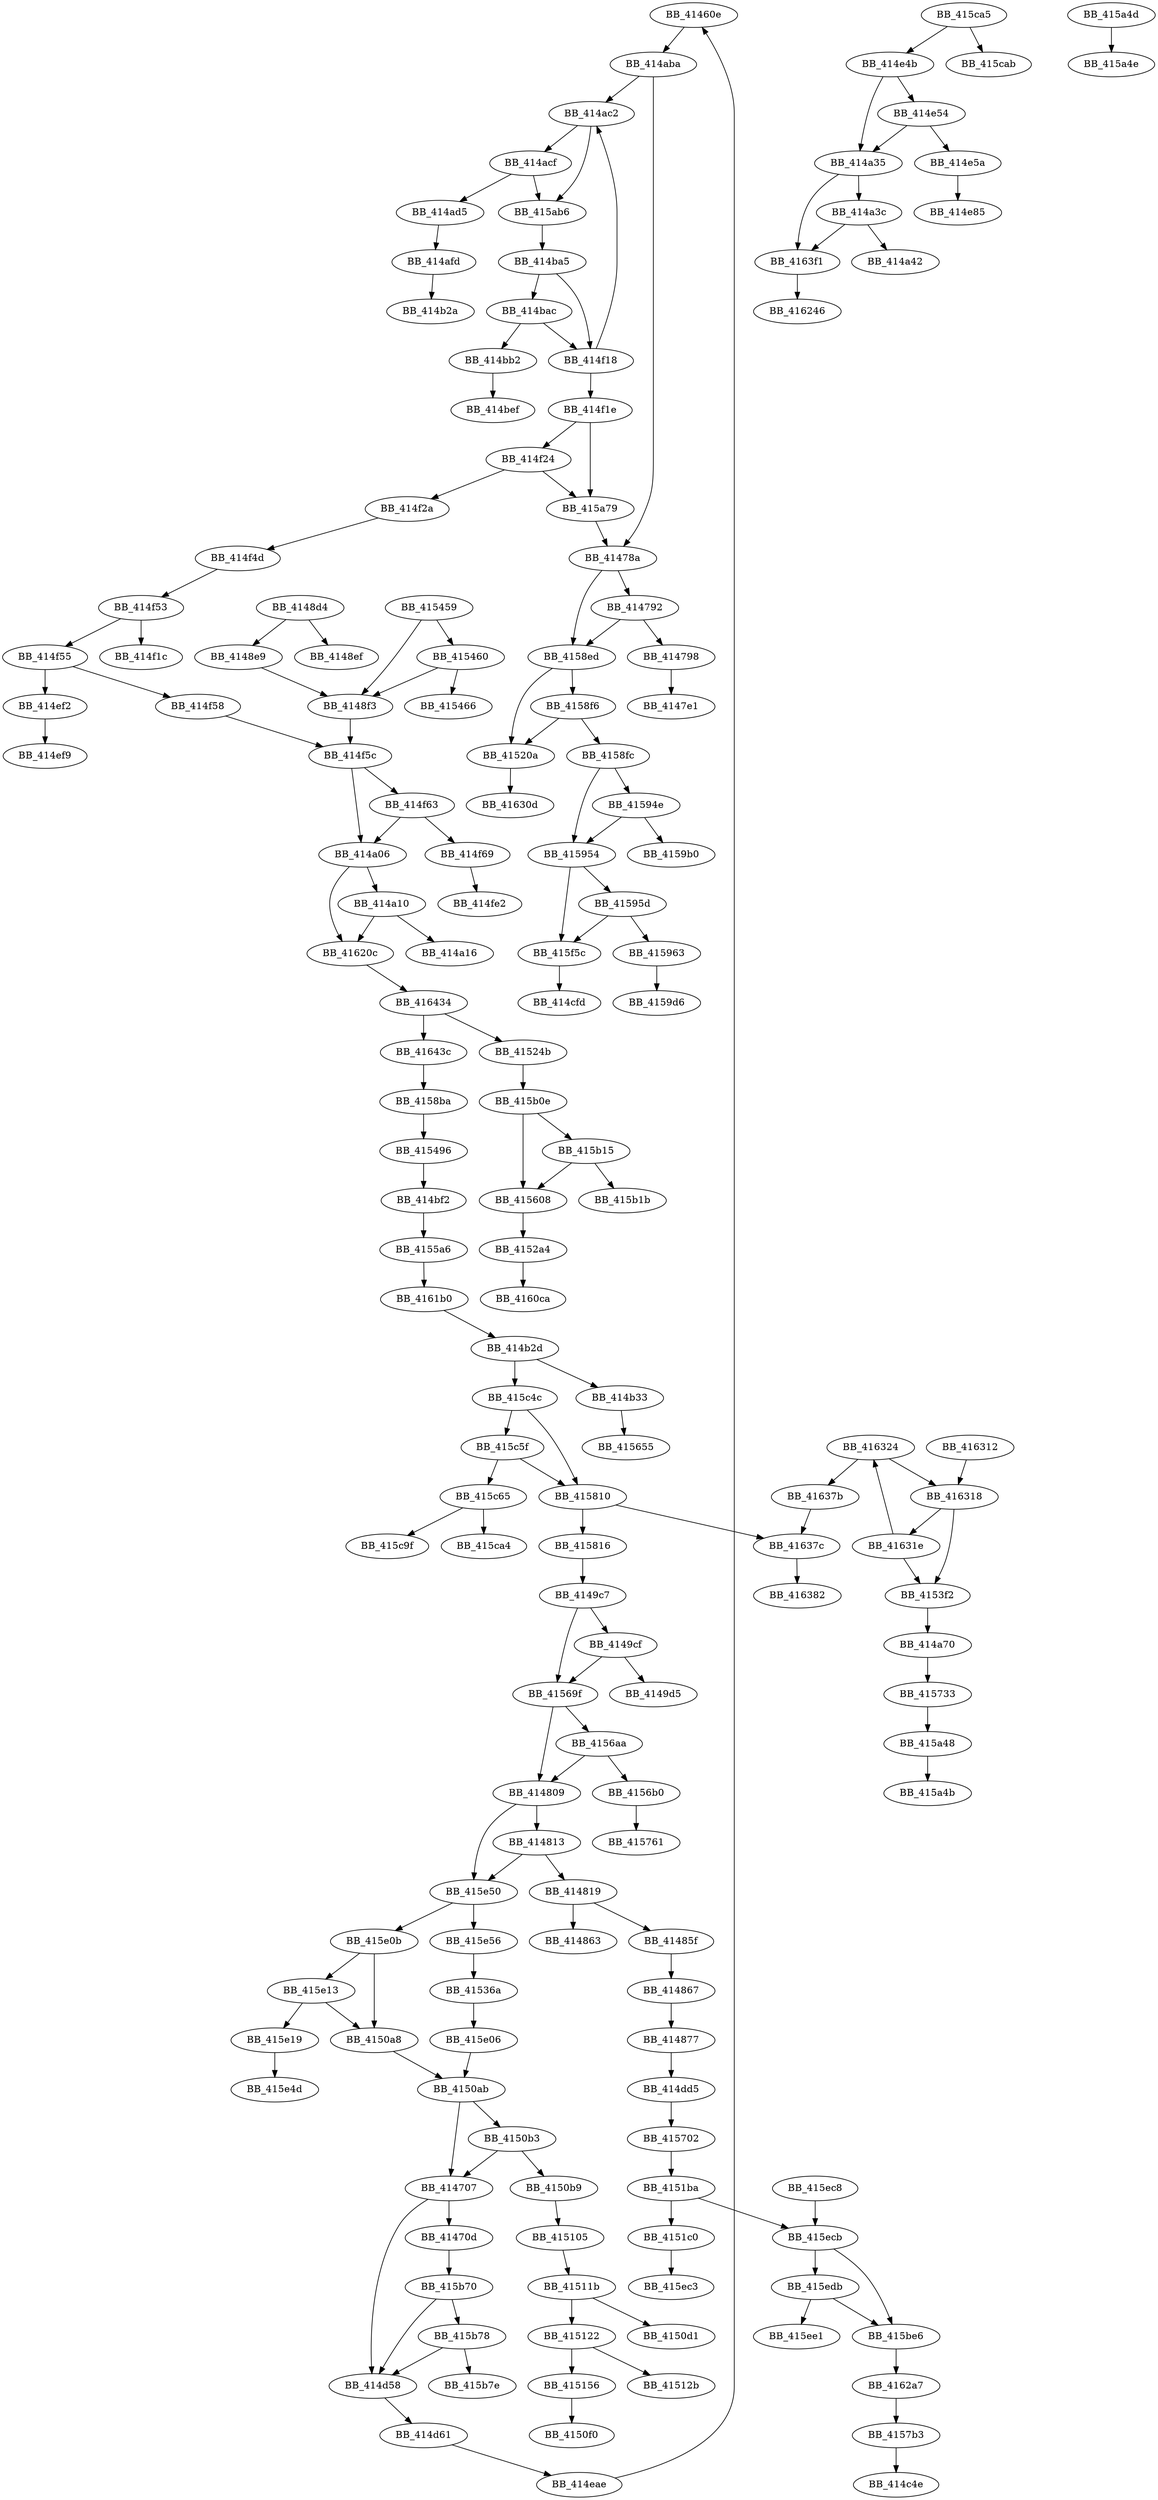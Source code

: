 DiGraph sub_415459{
BB_41460e->BB_414aba
BB_414707->BB_41470d
BB_414707->BB_414d58
BB_41470d->BB_415b70
BB_41478a->BB_414792
BB_41478a->BB_4158ed
BB_414792->BB_414798
BB_414792->BB_4158ed
BB_414798->BB_4147e1
BB_414809->BB_414813
BB_414809->BB_415e50
BB_414813->BB_414819
BB_414813->BB_415e50
BB_414819->BB_41485f
BB_414819->BB_414863
BB_41485f->BB_414867
BB_414867->BB_414877
BB_414877->BB_414dd5
BB_4148d4->BB_4148e9
BB_4148d4->BB_4148ef
BB_4148e9->BB_4148f3
BB_4148f3->BB_414f5c
BB_4149c7->BB_4149cf
BB_4149c7->BB_41569f
BB_4149cf->BB_4149d5
BB_4149cf->BB_41569f
BB_414a06->BB_414a10
BB_414a06->BB_41620c
BB_414a10->BB_414a16
BB_414a10->BB_41620c
BB_414a35->BB_414a3c
BB_414a35->BB_4163f1
BB_414a3c->BB_414a42
BB_414a3c->BB_4163f1
BB_414a70->BB_415733
BB_414aba->BB_41478a
BB_414aba->BB_414ac2
BB_414ac2->BB_414acf
BB_414ac2->BB_415ab6
BB_414acf->BB_414ad5
BB_414acf->BB_415ab6
BB_414ad5->BB_414afd
BB_414afd->BB_414b2a
BB_414b2d->BB_414b33
BB_414b2d->BB_415c4c
BB_414b33->BB_415655
BB_414ba5->BB_414bac
BB_414ba5->BB_414f18
BB_414bac->BB_414bb2
BB_414bac->BB_414f18
BB_414bb2->BB_414bef
BB_414bf2->BB_4155a6
BB_414d58->BB_414d61
BB_414d61->BB_414eae
BB_414dd5->BB_415702
BB_414e4b->BB_414a35
BB_414e4b->BB_414e54
BB_414e54->BB_414a35
BB_414e54->BB_414e5a
BB_414e5a->BB_414e85
BB_414eae->BB_41460e
BB_414ef2->BB_414ef9
BB_414f18->BB_414ac2
BB_414f18->BB_414f1e
BB_414f1e->BB_414f24
BB_414f1e->BB_415a79
BB_414f24->BB_414f2a
BB_414f24->BB_415a79
BB_414f2a->BB_414f4d
BB_414f4d->BB_414f53
BB_414f53->BB_414f1c
BB_414f53->BB_414f55
BB_414f55->BB_414ef2
BB_414f55->BB_414f58
BB_414f58->BB_414f5c
BB_414f5c->BB_414a06
BB_414f5c->BB_414f63
BB_414f63->BB_414a06
BB_414f63->BB_414f69
BB_414f69->BB_414fe2
BB_4150a8->BB_4150ab
BB_4150ab->BB_414707
BB_4150ab->BB_4150b3
BB_4150b3->BB_414707
BB_4150b3->BB_4150b9
BB_4150b9->BB_415105
BB_415105->BB_41511b
BB_41511b->BB_4150d1
BB_41511b->BB_415122
BB_415122->BB_41512b
BB_415122->BB_415156
BB_415156->BB_4150f0
BB_4151ba->BB_4151c0
BB_4151ba->BB_415ecb
BB_4151c0->BB_415ec3
BB_41520a->BB_41630d
BB_41524b->BB_415b0e
BB_4152a4->BB_4160ca
BB_41536a->BB_415e06
BB_4153f2->BB_414a70
BB_415459->BB_4148f3
BB_415459->BB_415460
BB_415460->BB_4148f3
BB_415460->BB_415466
BB_415496->BB_414bf2
BB_4155a6->BB_4161b0
BB_415608->BB_4152a4
BB_41569f->BB_414809
BB_41569f->BB_4156aa
BB_4156aa->BB_414809
BB_4156aa->BB_4156b0
BB_4156b0->BB_415761
BB_415702->BB_4151ba
BB_415733->BB_415a48
BB_4157b3->BB_414c4e
BB_415810->BB_415816
BB_415810->BB_41637c
BB_415816->BB_4149c7
BB_4158ba->BB_415496
BB_4158ed->BB_41520a
BB_4158ed->BB_4158f6
BB_4158f6->BB_41520a
BB_4158f6->BB_4158fc
BB_4158fc->BB_41594e
BB_4158fc->BB_415954
BB_41594e->BB_415954
BB_41594e->BB_4159b0
BB_415954->BB_41595d
BB_415954->BB_415f5c
BB_41595d->BB_415963
BB_41595d->BB_415f5c
BB_415963->BB_4159d6
BB_415a48->BB_415a4b
BB_415a4d->BB_415a4e
BB_415a79->BB_41478a
BB_415ab6->BB_414ba5
BB_415b0e->BB_415608
BB_415b0e->BB_415b15
BB_415b15->BB_415608
BB_415b15->BB_415b1b
BB_415b70->BB_414d58
BB_415b70->BB_415b78
BB_415b78->BB_414d58
BB_415b78->BB_415b7e
BB_415be6->BB_4162a7
BB_415c4c->BB_415810
BB_415c4c->BB_415c5f
BB_415c5f->BB_415810
BB_415c5f->BB_415c65
BB_415c65->BB_415c9f
BB_415c65->BB_415ca4
BB_415ca5->BB_414e4b
BB_415ca5->BB_415cab
BB_415e06->BB_4150ab
BB_415e0b->BB_4150a8
BB_415e0b->BB_415e13
BB_415e13->BB_4150a8
BB_415e13->BB_415e19
BB_415e19->BB_415e4d
BB_415e50->BB_415e0b
BB_415e50->BB_415e56
BB_415e56->BB_41536a
BB_415ec8->BB_415ecb
BB_415ecb->BB_415be6
BB_415ecb->BB_415edb
BB_415edb->BB_415be6
BB_415edb->BB_415ee1
BB_415f5c->BB_414cfd
BB_4161b0->BB_414b2d
BB_41620c->BB_416434
BB_4162a7->BB_4157b3
BB_416312->BB_416318
BB_416318->BB_4153f2
BB_416318->BB_41631e
BB_41631e->BB_4153f2
BB_41631e->BB_416324
BB_416324->BB_416318
BB_416324->BB_41637b
BB_41637b->BB_41637c
BB_41637c->BB_416382
BB_4163f1->BB_416246
BB_416434->BB_41524b
BB_416434->BB_41643c
BB_41643c->BB_4158ba
}
